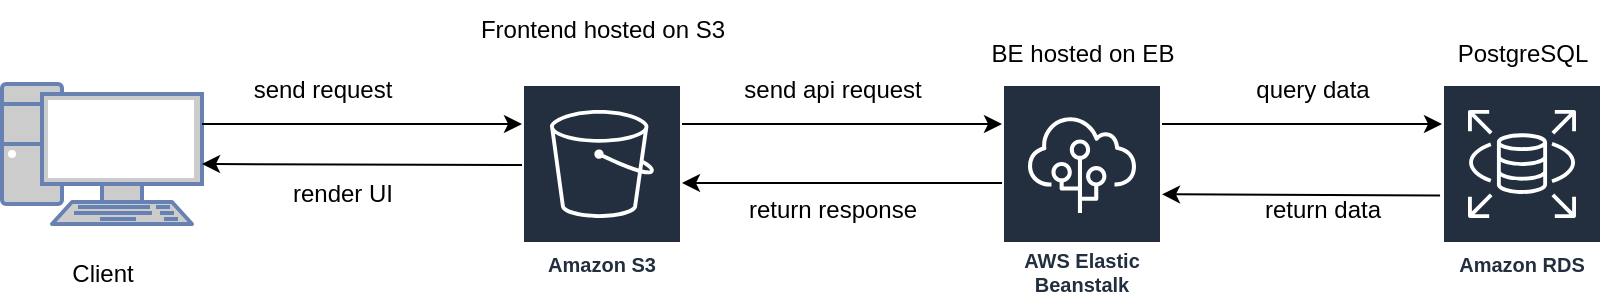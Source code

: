 <mxfile version="24.4.8" type="device">
  <diagram name="Page-1" id="QLjTFSbfA7ahIOkPD-GX">
    <mxGraphModel dx="1221" dy="725" grid="1" gridSize="10" guides="1" tooltips="1" connect="1" arrows="1" fold="1" page="1" pageScale="1" pageWidth="850" pageHeight="1100" math="0" shadow="0">
      <root>
        <mxCell id="0" />
        <mxCell id="1" parent="0" />
        <mxCell id="2_Xv1C-qevadN4vR1cbh-21" value="" style="fontColor=#0066CC;verticalAlign=top;verticalLabelPosition=bottom;labelPosition=center;align=center;html=1;outlineConnect=0;fillColor=#CCCCCC;strokeColor=#6881B3;gradientColor=none;gradientDirection=north;strokeWidth=2;shape=mxgraph.networks.pc;" vertex="1" parent="1">
          <mxGeometry x="20" y="440" width="100" height="70" as="geometry" />
        </mxCell>
        <mxCell id="2_Xv1C-qevadN4vR1cbh-22" value="Client" style="text;html=1;align=center;verticalAlign=middle;resizable=0;points=[];autosize=1;strokeColor=none;fillColor=none;" vertex="1" parent="1">
          <mxGeometry x="45" y="520" width="50" height="30" as="geometry" />
        </mxCell>
        <mxCell id="2_Xv1C-qevadN4vR1cbh-23" value="Amazon S3" style="sketch=0;outlineConnect=0;fontColor=#232F3E;gradientColor=none;strokeColor=#ffffff;fillColor=#232F3E;dashed=0;verticalLabelPosition=middle;verticalAlign=bottom;align=center;html=1;whiteSpace=wrap;fontSize=10;fontStyle=1;spacing=3;shape=mxgraph.aws4.productIcon;prIcon=mxgraph.aws4.s3;" vertex="1" parent="1">
          <mxGeometry x="280" y="440" width="80" height="100" as="geometry" />
        </mxCell>
        <mxCell id="2_Xv1C-qevadN4vR1cbh-24" value="" style="endArrow=classic;html=1;rounded=0;exitX=1;exitY=0.286;exitDx=0;exitDy=0;exitPerimeter=0;" edge="1" parent="1" source="2_Xv1C-qevadN4vR1cbh-21">
          <mxGeometry width="50" height="50" relative="1" as="geometry">
            <mxPoint x="400" y="400" as="sourcePoint" />
            <mxPoint x="280" y="460" as="targetPoint" />
          </mxGeometry>
        </mxCell>
        <mxCell id="2_Xv1C-qevadN4vR1cbh-25" value="AWS Elastic Beanstalk" style="sketch=0;outlineConnect=0;fontColor=#232F3E;gradientColor=none;strokeColor=#ffffff;fillColor=#232F3E;dashed=0;verticalLabelPosition=middle;verticalAlign=bottom;align=center;html=1;whiteSpace=wrap;fontSize=10;fontStyle=1;spacing=3;shape=mxgraph.aws4.productIcon;prIcon=mxgraph.aws4.elastic_beanstalk;" vertex="1" parent="1">
          <mxGeometry x="520" y="440" width="80" height="110" as="geometry" />
        </mxCell>
        <mxCell id="2_Xv1C-qevadN4vR1cbh-26" value="" style="endArrow=classic;html=1;rounded=0;exitX=1;exitY=0.286;exitDx=0;exitDy=0;exitPerimeter=0;" edge="1" parent="1">
          <mxGeometry width="50" height="50" relative="1" as="geometry">
            <mxPoint x="360" y="460" as="sourcePoint" />
            <mxPoint x="520" y="460" as="targetPoint" />
          </mxGeometry>
        </mxCell>
        <mxCell id="2_Xv1C-qevadN4vR1cbh-27" value="Amazon RDS" style="sketch=0;outlineConnect=0;fontColor=#232F3E;gradientColor=none;strokeColor=#ffffff;fillColor=#232F3E;dashed=0;verticalLabelPosition=middle;verticalAlign=bottom;align=center;html=1;whiteSpace=wrap;fontSize=10;fontStyle=1;spacing=3;shape=mxgraph.aws4.productIcon;prIcon=mxgraph.aws4.rds;" vertex="1" parent="1">
          <mxGeometry x="740" y="440" width="80" height="100" as="geometry" />
        </mxCell>
        <mxCell id="2_Xv1C-qevadN4vR1cbh-28" value="" style="endArrow=classic;html=1;rounded=0;exitX=1;exitY=0.286;exitDx=0;exitDy=0;exitPerimeter=0;" edge="1" parent="1">
          <mxGeometry width="50" height="50" relative="1" as="geometry">
            <mxPoint x="600" y="460" as="sourcePoint" />
            <mxPoint x="740" y="460" as="targetPoint" />
          </mxGeometry>
        </mxCell>
        <mxCell id="2_Xv1C-qevadN4vR1cbh-29" value="" style="endArrow=classic;html=1;rounded=0;exitX=-0.012;exitY=0.557;exitDx=0;exitDy=0;exitPerimeter=0;" edge="1" parent="1" source="2_Xv1C-qevadN4vR1cbh-27" target="2_Xv1C-qevadN4vR1cbh-25">
          <mxGeometry width="50" height="50" relative="1" as="geometry">
            <mxPoint x="610" y="470" as="sourcePoint" />
            <mxPoint x="750" y="470" as="targetPoint" />
          </mxGeometry>
        </mxCell>
        <mxCell id="2_Xv1C-qevadN4vR1cbh-30" value="" style="endArrow=classic;html=1;rounded=0;exitX=0;exitY=0.45;exitDx=0;exitDy=0;exitPerimeter=0;" edge="1" parent="1" source="2_Xv1C-qevadN4vR1cbh-25">
          <mxGeometry width="50" height="50" relative="1" as="geometry">
            <mxPoint x="499" y="490.5" as="sourcePoint" />
            <mxPoint x="360" y="489.5" as="targetPoint" />
          </mxGeometry>
        </mxCell>
        <mxCell id="2_Xv1C-qevadN4vR1cbh-31" value="" style="endArrow=classic;html=1;rounded=0;exitX=0;exitY=0.45;exitDx=0;exitDy=0;exitPerimeter=0;" edge="1" parent="1">
          <mxGeometry width="50" height="50" relative="1" as="geometry">
            <mxPoint x="280" y="480.5" as="sourcePoint" />
            <mxPoint x="120" y="480" as="targetPoint" />
          </mxGeometry>
        </mxCell>
        <mxCell id="2_Xv1C-qevadN4vR1cbh-32" value="send request" style="text;html=1;align=center;verticalAlign=middle;resizable=0;points=[];autosize=1;strokeColor=none;fillColor=none;" vertex="1" parent="1">
          <mxGeometry x="135" y="428" width="90" height="30" as="geometry" />
        </mxCell>
        <mxCell id="2_Xv1C-qevadN4vR1cbh-33" value="Frontend hosted on S3" style="text;html=1;align=center;verticalAlign=middle;resizable=0;points=[];autosize=1;strokeColor=none;fillColor=none;" vertex="1" parent="1">
          <mxGeometry x="245" y="398" width="150" height="30" as="geometry" />
        </mxCell>
        <mxCell id="2_Xv1C-qevadN4vR1cbh-34" value="send api request" style="text;html=1;align=center;verticalAlign=middle;resizable=0;points=[];autosize=1;strokeColor=none;fillColor=none;" vertex="1" parent="1">
          <mxGeometry x="380" y="428" width="110" height="30" as="geometry" />
        </mxCell>
        <mxCell id="2_Xv1C-qevadN4vR1cbh-35" value="query data" style="text;html=1;align=center;verticalAlign=middle;resizable=0;points=[];autosize=1;strokeColor=none;fillColor=none;" vertex="1" parent="1">
          <mxGeometry x="635" y="428" width="80" height="30" as="geometry" />
        </mxCell>
        <mxCell id="2_Xv1C-qevadN4vR1cbh-36" value="BE hosted on EB" style="text;html=1;align=center;verticalAlign=middle;resizable=0;points=[];autosize=1;strokeColor=none;fillColor=none;" vertex="1" parent="1">
          <mxGeometry x="505" y="410" width="110" height="30" as="geometry" />
        </mxCell>
        <mxCell id="2_Xv1C-qevadN4vR1cbh-37" value="PostgreSQL" style="text;html=1;align=center;verticalAlign=middle;resizable=0;points=[];autosize=1;strokeColor=none;fillColor=none;" vertex="1" parent="1">
          <mxGeometry x="735" y="410" width="90" height="30" as="geometry" />
        </mxCell>
        <mxCell id="2_Xv1C-qevadN4vR1cbh-38" value="return data" style="text;html=1;align=center;verticalAlign=middle;resizable=0;points=[];autosize=1;strokeColor=none;fillColor=none;" vertex="1" parent="1">
          <mxGeometry x="640" y="488" width="80" height="30" as="geometry" />
        </mxCell>
        <mxCell id="2_Xv1C-qevadN4vR1cbh-40" value="return response" style="text;html=1;align=center;verticalAlign=middle;resizable=0;points=[];autosize=1;strokeColor=none;fillColor=none;" vertex="1" parent="1">
          <mxGeometry x="380" y="488" width="110" height="30" as="geometry" />
        </mxCell>
        <mxCell id="2_Xv1C-qevadN4vR1cbh-41" value="render UI" style="text;html=1;align=center;verticalAlign=middle;resizable=0;points=[];autosize=1;strokeColor=none;fillColor=none;" vertex="1" parent="1">
          <mxGeometry x="155" y="480" width="70" height="30" as="geometry" />
        </mxCell>
      </root>
    </mxGraphModel>
  </diagram>
</mxfile>
